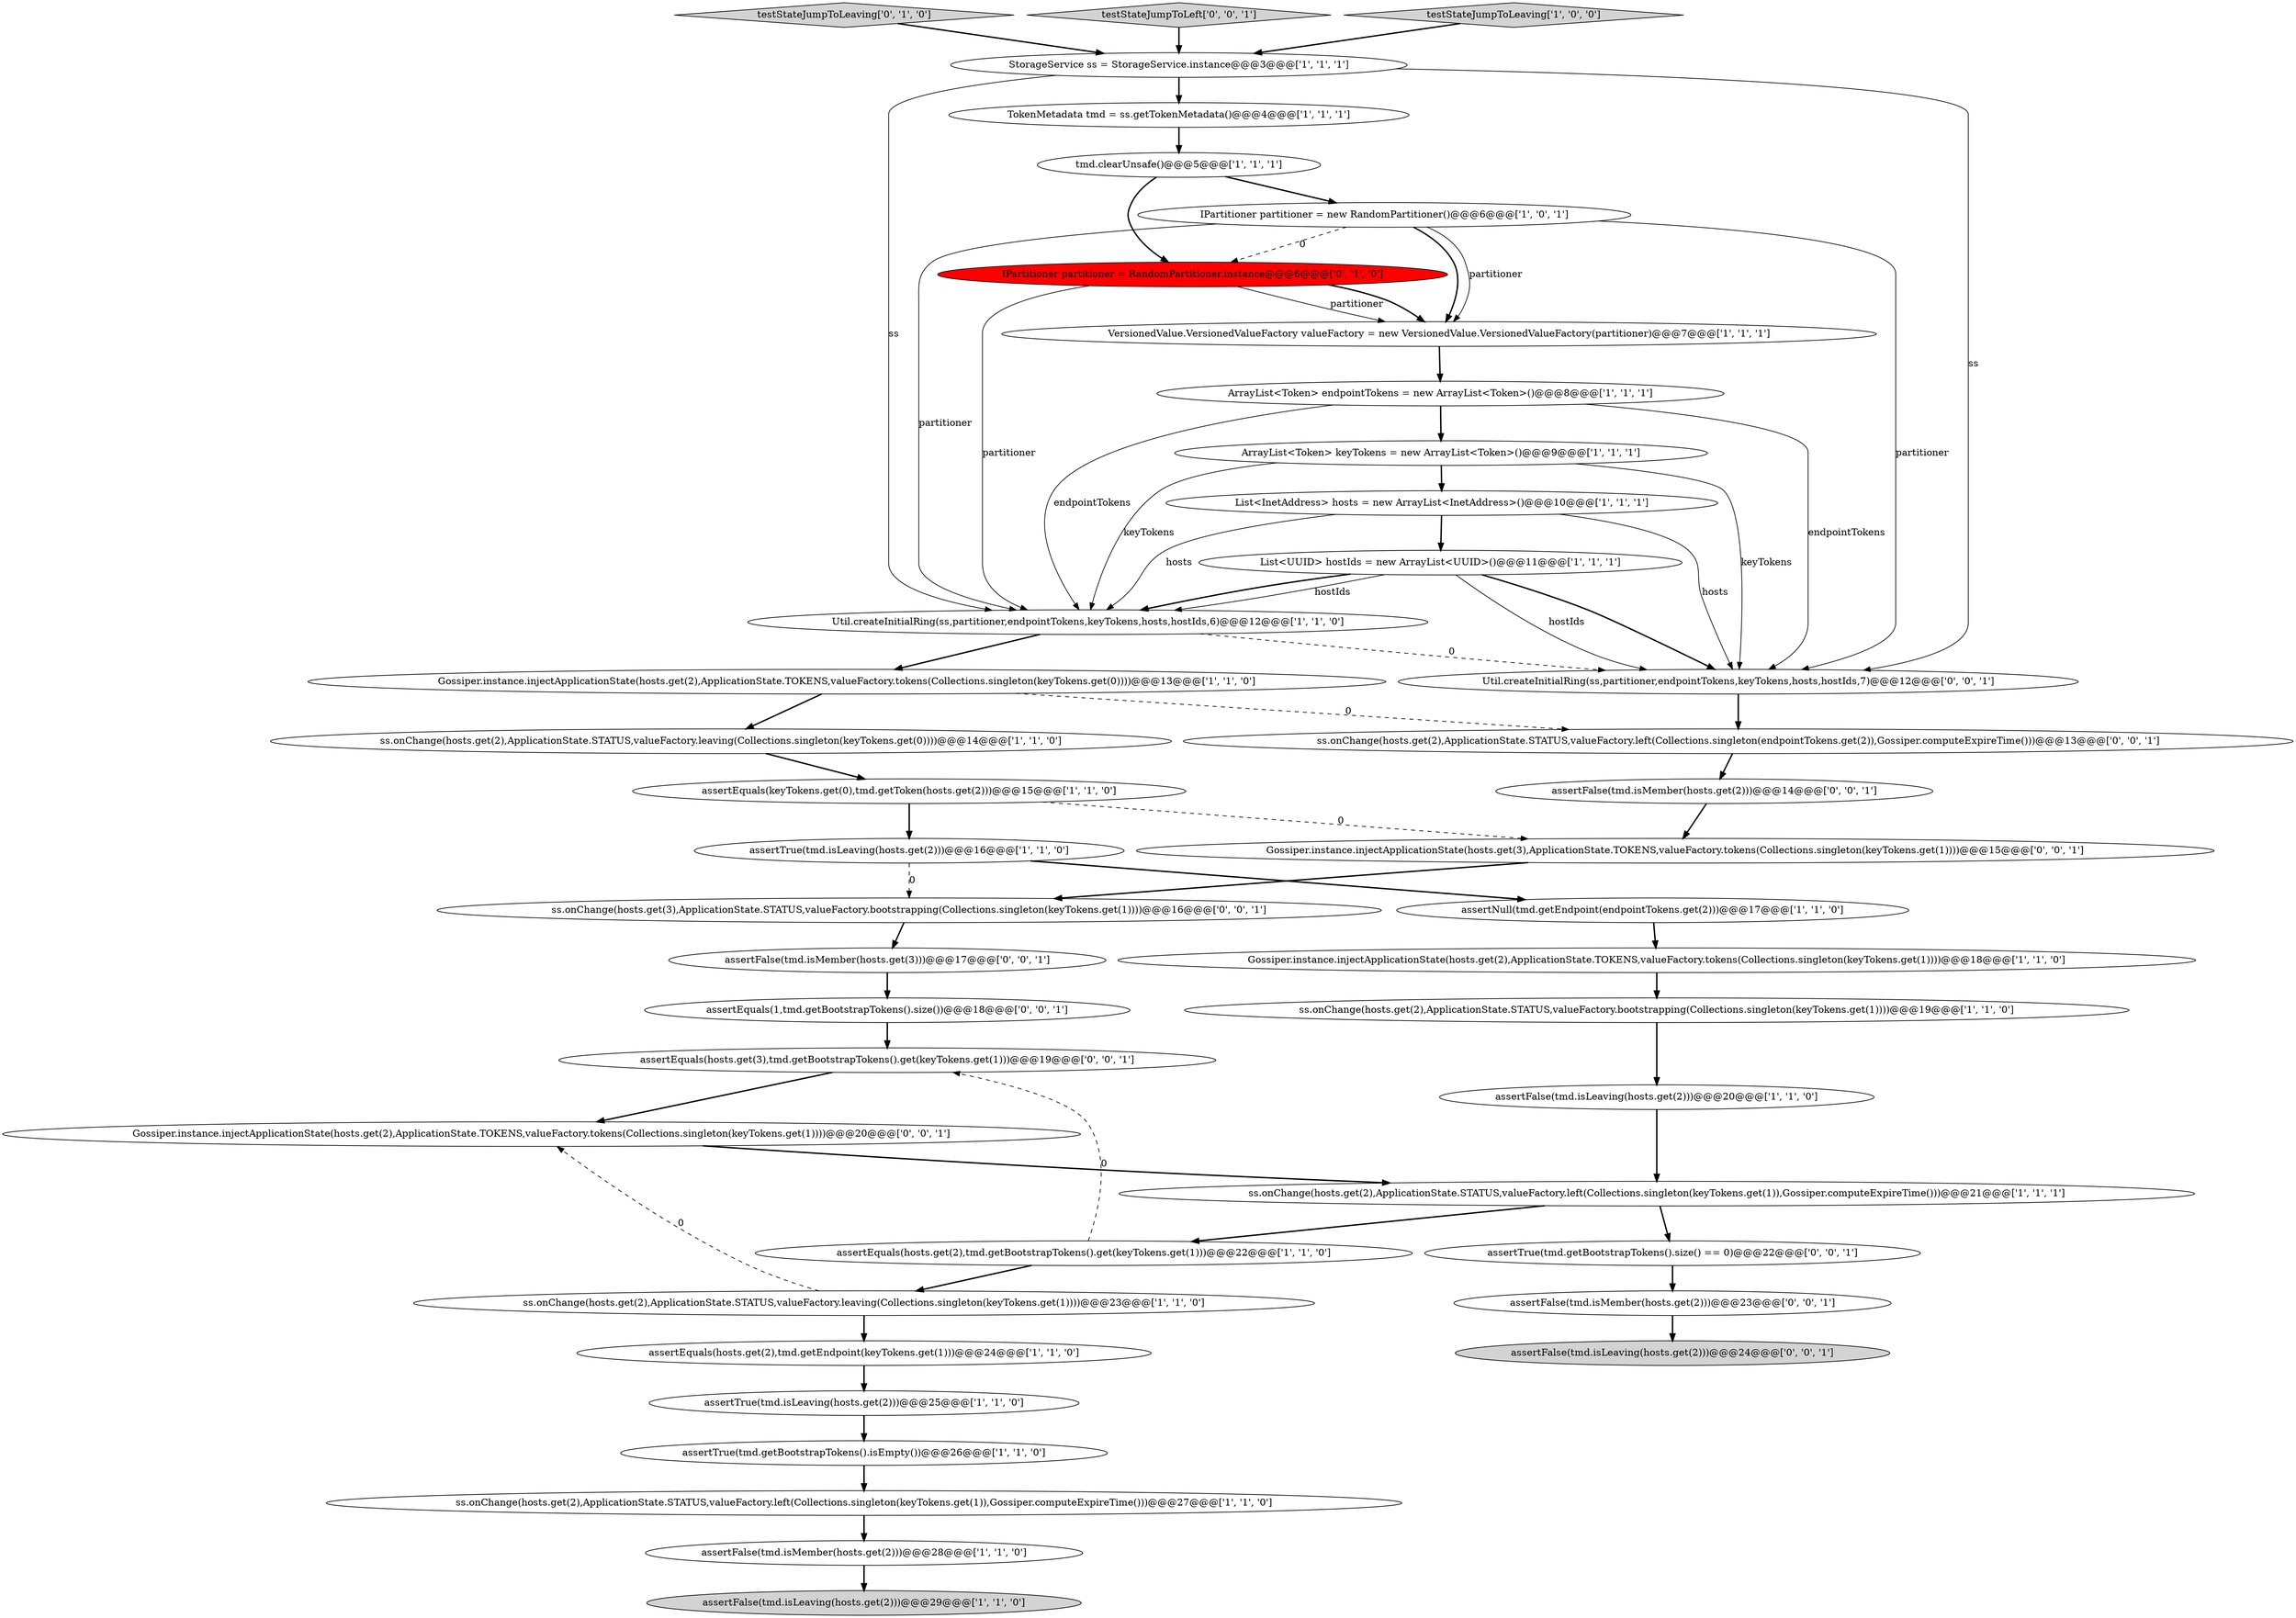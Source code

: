 digraph {
33 [style = filled, label = "ss.onChange(hosts.get(3),ApplicationState.STATUS,valueFactory.bootstrapping(Collections.singleton(keyTokens.get(1))))@@@16@@@['0', '0', '1']", fillcolor = white, shape = ellipse image = "AAA0AAABBB3BBB"];
25 [style = filled, label = "assertFalse(tmd.isLeaving(hosts.get(2)))@@@20@@@['1', '1', '0']", fillcolor = white, shape = ellipse image = "AAA0AAABBB1BBB"];
16 [style = filled, label = "ss.onChange(hosts.get(2),ApplicationState.STATUS,valueFactory.leaving(Collections.singleton(keyTokens.get(1))))@@@23@@@['1', '1', '0']", fillcolor = white, shape = ellipse image = "AAA0AAABBB1BBB"];
26 [style = filled, label = "VersionedValue.VersionedValueFactory valueFactory = new VersionedValue.VersionedValueFactory(partitioner)@@@7@@@['1', '1', '1']", fillcolor = white, shape = ellipse image = "AAA0AAABBB1BBB"];
35 [style = filled, label = "assertFalse(tmd.isMember(hosts.get(2)))@@@23@@@['0', '0', '1']", fillcolor = white, shape = ellipse image = "AAA0AAABBB3BBB"];
10 [style = filled, label = "ss.onChange(hosts.get(2),ApplicationState.STATUS,valueFactory.leaving(Collections.singleton(keyTokens.get(0))))@@@14@@@['1', '1', '0']", fillcolor = white, shape = ellipse image = "AAA0AAABBB1BBB"];
3 [style = filled, label = "assertTrue(tmd.getBootstrapTokens().isEmpty())@@@26@@@['1', '1', '0']", fillcolor = white, shape = ellipse image = "AAA0AAABBB1BBB"];
9 [style = filled, label = "assertEquals(hosts.get(2),tmd.getBootstrapTokens().get(keyTokens.get(1)))@@@22@@@['1', '1', '0']", fillcolor = white, shape = ellipse image = "AAA0AAABBB1BBB"];
24 [style = filled, label = "StorageService ss = StorageService.instance@@@3@@@['1', '1', '1']", fillcolor = white, shape = ellipse image = "AAA0AAABBB1BBB"];
39 [style = filled, label = "assertEquals(1,tmd.getBootstrapTokens().size())@@@18@@@['0', '0', '1']", fillcolor = white, shape = ellipse image = "AAA0AAABBB3BBB"];
38 [style = filled, label = "Gossiper.instance.injectApplicationState(hosts.get(2),ApplicationState.TOKENS,valueFactory.tokens(Collections.singleton(keyTokens.get(1))))@@@20@@@['0', '0', '1']", fillcolor = white, shape = ellipse image = "AAA0AAABBB3BBB"];
2 [style = filled, label = "IPartitioner partitioner = new RandomPartitioner()@@@6@@@['1', '0', '1']", fillcolor = white, shape = ellipse image = "AAA0AAABBB1BBB"];
20 [style = filled, label = "List<InetAddress> hosts = new ArrayList<InetAddress>()@@@10@@@['1', '1', '1']", fillcolor = white, shape = ellipse image = "AAA0AAABBB1BBB"];
22 [style = filled, label = "tmd.clearUnsafe()@@@5@@@['1', '1', '1']", fillcolor = white, shape = ellipse image = "AAA0AAABBB1BBB"];
30 [style = filled, label = "Util.createInitialRing(ss,partitioner,endpointTokens,keyTokens,hosts,hostIds,7)@@@12@@@['0', '0', '1']", fillcolor = white, shape = ellipse image = "AAA0AAABBB3BBB"];
32 [style = filled, label = "assertTrue(tmd.getBootstrapTokens().size() == 0)@@@22@@@['0', '0', '1']", fillcolor = white, shape = ellipse image = "AAA0AAABBB3BBB"];
42 [style = filled, label = "ss.onChange(hosts.get(2),ApplicationState.STATUS,valueFactory.left(Collections.singleton(endpointTokens.get(2)),Gossiper.computeExpireTime()))@@@13@@@['0', '0', '1']", fillcolor = white, shape = ellipse image = "AAA0AAABBB3BBB"];
11 [style = filled, label = "ArrayList<Token> keyTokens = new ArrayList<Token>()@@@9@@@['1', '1', '1']", fillcolor = white, shape = ellipse image = "AAA0AAABBB1BBB"];
14 [style = filled, label = "assertTrue(tmd.isLeaving(hosts.get(2)))@@@25@@@['1', '1', '0']", fillcolor = white, shape = ellipse image = "AAA0AAABBB1BBB"];
5 [style = filled, label = "List<UUID> hostIds = new ArrayList<UUID>()@@@11@@@['1', '1', '1']", fillcolor = white, shape = ellipse image = "AAA0AAABBB1BBB"];
1 [style = filled, label = "ss.onChange(hosts.get(2),ApplicationState.STATUS,valueFactory.bootstrapping(Collections.singleton(keyTokens.get(1))))@@@19@@@['1', '1', '0']", fillcolor = white, shape = ellipse image = "AAA0AAABBB1BBB"];
6 [style = filled, label = "ss.onChange(hosts.get(2),ApplicationState.STATUS,valueFactory.left(Collections.singleton(keyTokens.get(1)),Gossiper.computeExpireTime()))@@@21@@@['1', '1', '1']", fillcolor = white, shape = ellipse image = "AAA0AAABBB1BBB"];
7 [style = filled, label = "assertTrue(tmd.isLeaving(hosts.get(2)))@@@16@@@['1', '1', '0']", fillcolor = white, shape = ellipse image = "AAA0AAABBB1BBB"];
34 [style = filled, label = "Gossiper.instance.injectApplicationState(hosts.get(3),ApplicationState.TOKENS,valueFactory.tokens(Collections.singleton(keyTokens.get(1))))@@@15@@@['0', '0', '1']", fillcolor = white, shape = ellipse image = "AAA0AAABBB3BBB"];
17 [style = filled, label = "assertFalse(tmd.isLeaving(hosts.get(2)))@@@29@@@['1', '1', '0']", fillcolor = lightgray, shape = ellipse image = "AAA0AAABBB1BBB"];
28 [style = filled, label = "testStateJumpToLeaving['0', '1', '0']", fillcolor = lightgray, shape = diamond image = "AAA0AAABBB2BBB"];
37 [style = filled, label = "assertFalse(tmd.isLeaving(hosts.get(2)))@@@24@@@['0', '0', '1']", fillcolor = lightgray, shape = ellipse image = "AAA0AAABBB3BBB"];
15 [style = filled, label = "TokenMetadata tmd = ss.getTokenMetadata()@@@4@@@['1', '1', '1']", fillcolor = white, shape = ellipse image = "AAA0AAABBB1BBB"];
41 [style = filled, label = "assertFalse(tmd.isMember(hosts.get(2)))@@@14@@@['0', '0', '1']", fillcolor = white, shape = ellipse image = "AAA0AAABBB3BBB"];
29 [style = filled, label = "IPartitioner partitioner = RandomPartitioner.instance@@@6@@@['0', '1', '0']", fillcolor = red, shape = ellipse image = "AAA1AAABBB2BBB"];
8 [style = filled, label = "assertEquals(hosts.get(2),tmd.getEndpoint(keyTokens.get(1)))@@@24@@@['1', '1', '0']", fillcolor = white, shape = ellipse image = "AAA0AAABBB1BBB"];
0 [style = filled, label = "Gossiper.instance.injectApplicationState(hosts.get(2),ApplicationState.TOKENS,valueFactory.tokens(Collections.singleton(keyTokens.get(1))))@@@18@@@['1', '1', '0']", fillcolor = white, shape = ellipse image = "AAA0AAABBB1BBB"];
36 [style = filled, label = "testStateJumpToLeft['0', '0', '1']", fillcolor = lightgray, shape = diamond image = "AAA0AAABBB3BBB"];
13 [style = filled, label = "testStateJumpToLeaving['1', '0', '0']", fillcolor = lightgray, shape = diamond image = "AAA0AAABBB1BBB"];
18 [style = filled, label = "assertEquals(keyTokens.get(0),tmd.getToken(hosts.get(2)))@@@15@@@['1', '1', '0']", fillcolor = white, shape = ellipse image = "AAA0AAABBB1BBB"];
23 [style = filled, label = "ss.onChange(hosts.get(2),ApplicationState.STATUS,valueFactory.left(Collections.singleton(keyTokens.get(1)),Gossiper.computeExpireTime()))@@@27@@@['1', '1', '0']", fillcolor = white, shape = ellipse image = "AAA0AAABBB1BBB"];
31 [style = filled, label = "assertEquals(hosts.get(3),tmd.getBootstrapTokens().get(keyTokens.get(1)))@@@19@@@['0', '0', '1']", fillcolor = white, shape = ellipse image = "AAA0AAABBB3BBB"];
21 [style = filled, label = "Util.createInitialRing(ss,partitioner,endpointTokens,keyTokens,hosts,hostIds,6)@@@12@@@['1', '1', '0']", fillcolor = white, shape = ellipse image = "AAA0AAABBB1BBB"];
19 [style = filled, label = "Gossiper.instance.injectApplicationState(hosts.get(2),ApplicationState.TOKENS,valueFactory.tokens(Collections.singleton(keyTokens.get(0))))@@@13@@@['1', '1', '0']", fillcolor = white, shape = ellipse image = "AAA0AAABBB1BBB"];
27 [style = filled, label = "assertFalse(tmd.isMember(hosts.get(2)))@@@28@@@['1', '1', '0']", fillcolor = white, shape = ellipse image = "AAA0AAABBB1BBB"];
12 [style = filled, label = "assertNull(tmd.getEndpoint(endpointTokens.get(2)))@@@17@@@['1', '1', '0']", fillcolor = white, shape = ellipse image = "AAA0AAABBB1BBB"];
4 [style = filled, label = "ArrayList<Token> endpointTokens = new ArrayList<Token>()@@@8@@@['1', '1', '1']", fillcolor = white, shape = ellipse image = "AAA0AAABBB1BBB"];
40 [style = filled, label = "assertFalse(tmd.isMember(hosts.get(3)))@@@17@@@['0', '0', '1']", fillcolor = white, shape = ellipse image = "AAA0AAABBB3BBB"];
6->32 [style = bold, label=""];
29->26 [style = solid, label="partitioner"];
14->3 [style = bold, label=""];
11->20 [style = bold, label=""];
10->18 [style = bold, label=""];
32->35 [style = bold, label=""];
42->41 [style = bold, label=""];
16->38 [style = dashed, label="0"];
2->26 [style = bold, label=""];
20->30 [style = solid, label="hosts"];
11->30 [style = solid, label="keyTokens"];
22->2 [style = bold, label=""];
13->24 [style = bold, label=""];
11->21 [style = solid, label="keyTokens"];
21->19 [style = bold, label=""];
16->8 [style = bold, label=""];
23->27 [style = bold, label=""];
7->12 [style = bold, label=""];
30->42 [style = bold, label=""];
34->33 [style = bold, label=""];
22->29 [style = bold, label=""];
8->14 [style = bold, label=""];
19->10 [style = bold, label=""];
31->38 [style = bold, label=""];
5->30 [style = solid, label="hostIds"];
25->6 [style = bold, label=""];
26->4 [style = bold, label=""];
12->0 [style = bold, label=""];
5->21 [style = solid, label="hostIds"];
9->16 [style = bold, label=""];
15->22 [style = bold, label=""];
20->5 [style = bold, label=""];
29->26 [style = bold, label=""];
38->6 [style = bold, label=""];
21->30 [style = dashed, label="0"];
5->21 [style = bold, label=""];
18->34 [style = dashed, label="0"];
3->23 [style = bold, label=""];
4->30 [style = solid, label="endpointTokens"];
33->40 [style = bold, label=""];
40->39 [style = bold, label=""];
36->24 [style = bold, label=""];
9->31 [style = dashed, label="0"];
35->37 [style = bold, label=""];
39->31 [style = bold, label=""];
24->30 [style = solid, label="ss"];
0->1 [style = bold, label=""];
2->29 [style = dashed, label="0"];
24->21 [style = solid, label="ss"];
2->21 [style = solid, label="partitioner"];
27->17 [style = bold, label=""];
28->24 [style = bold, label=""];
20->21 [style = solid, label="hosts"];
2->26 [style = solid, label="partitioner"];
7->33 [style = dashed, label="0"];
5->30 [style = bold, label=""];
6->9 [style = bold, label=""];
18->7 [style = bold, label=""];
4->11 [style = bold, label=""];
29->21 [style = solid, label="partitioner"];
4->21 [style = solid, label="endpointTokens"];
1->25 [style = bold, label=""];
41->34 [style = bold, label=""];
2->30 [style = solid, label="partitioner"];
19->42 [style = dashed, label="0"];
24->15 [style = bold, label=""];
}

